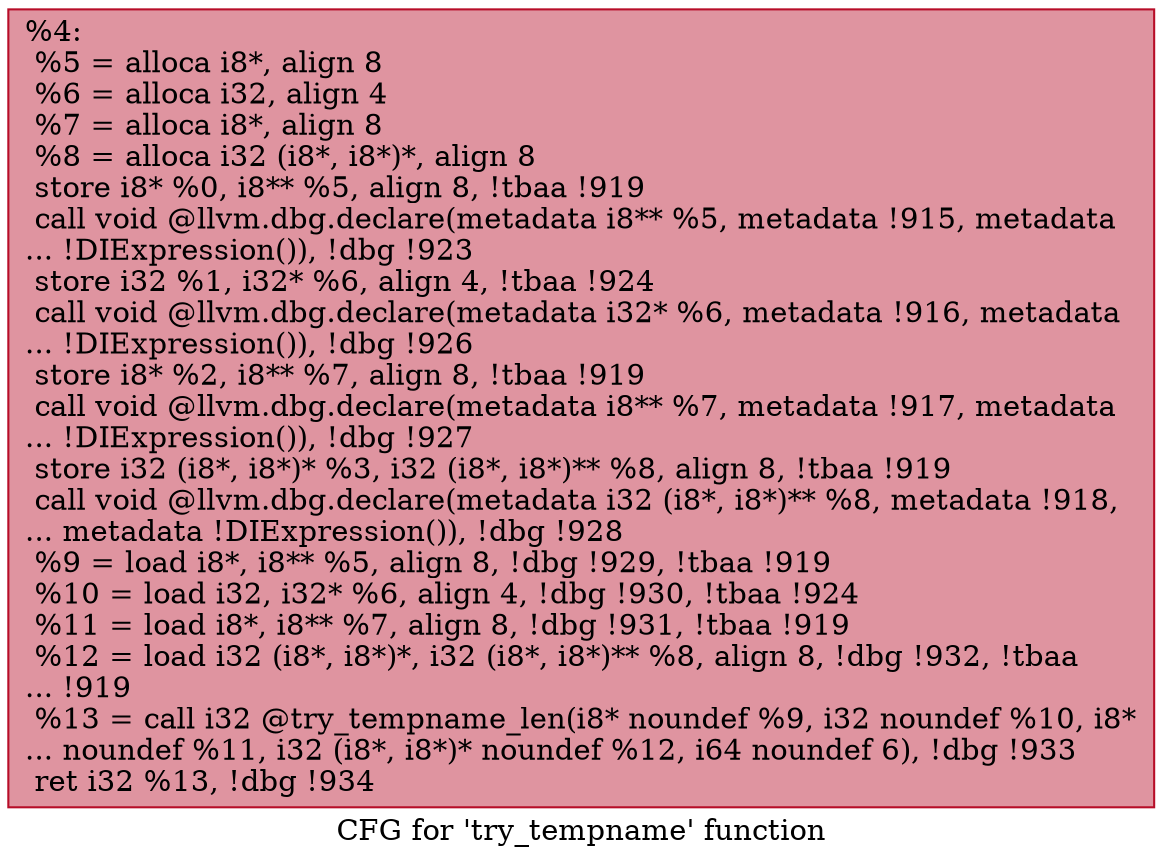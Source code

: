 digraph "CFG for 'try_tempname' function" {
	label="CFG for 'try_tempname' function";

	Node0xe08280 [shape=record,color="#b70d28ff", style=filled, fillcolor="#b70d2870",label="{%4:\l  %5 = alloca i8*, align 8\l  %6 = alloca i32, align 4\l  %7 = alloca i8*, align 8\l  %8 = alloca i32 (i8*, i8*)*, align 8\l  store i8* %0, i8** %5, align 8, !tbaa !919\l  call void @llvm.dbg.declare(metadata i8** %5, metadata !915, metadata\l... !DIExpression()), !dbg !923\l  store i32 %1, i32* %6, align 4, !tbaa !924\l  call void @llvm.dbg.declare(metadata i32* %6, metadata !916, metadata\l... !DIExpression()), !dbg !926\l  store i8* %2, i8** %7, align 8, !tbaa !919\l  call void @llvm.dbg.declare(metadata i8** %7, metadata !917, metadata\l... !DIExpression()), !dbg !927\l  store i32 (i8*, i8*)* %3, i32 (i8*, i8*)** %8, align 8, !tbaa !919\l  call void @llvm.dbg.declare(metadata i32 (i8*, i8*)** %8, metadata !918,\l... metadata !DIExpression()), !dbg !928\l  %9 = load i8*, i8** %5, align 8, !dbg !929, !tbaa !919\l  %10 = load i32, i32* %6, align 4, !dbg !930, !tbaa !924\l  %11 = load i8*, i8** %7, align 8, !dbg !931, !tbaa !919\l  %12 = load i32 (i8*, i8*)*, i32 (i8*, i8*)** %8, align 8, !dbg !932, !tbaa\l... !919\l  %13 = call i32 @try_tempname_len(i8* noundef %9, i32 noundef %10, i8*\l... noundef %11, i32 (i8*, i8*)* noundef %12, i64 noundef 6), !dbg !933\l  ret i32 %13, !dbg !934\l}"];
}
